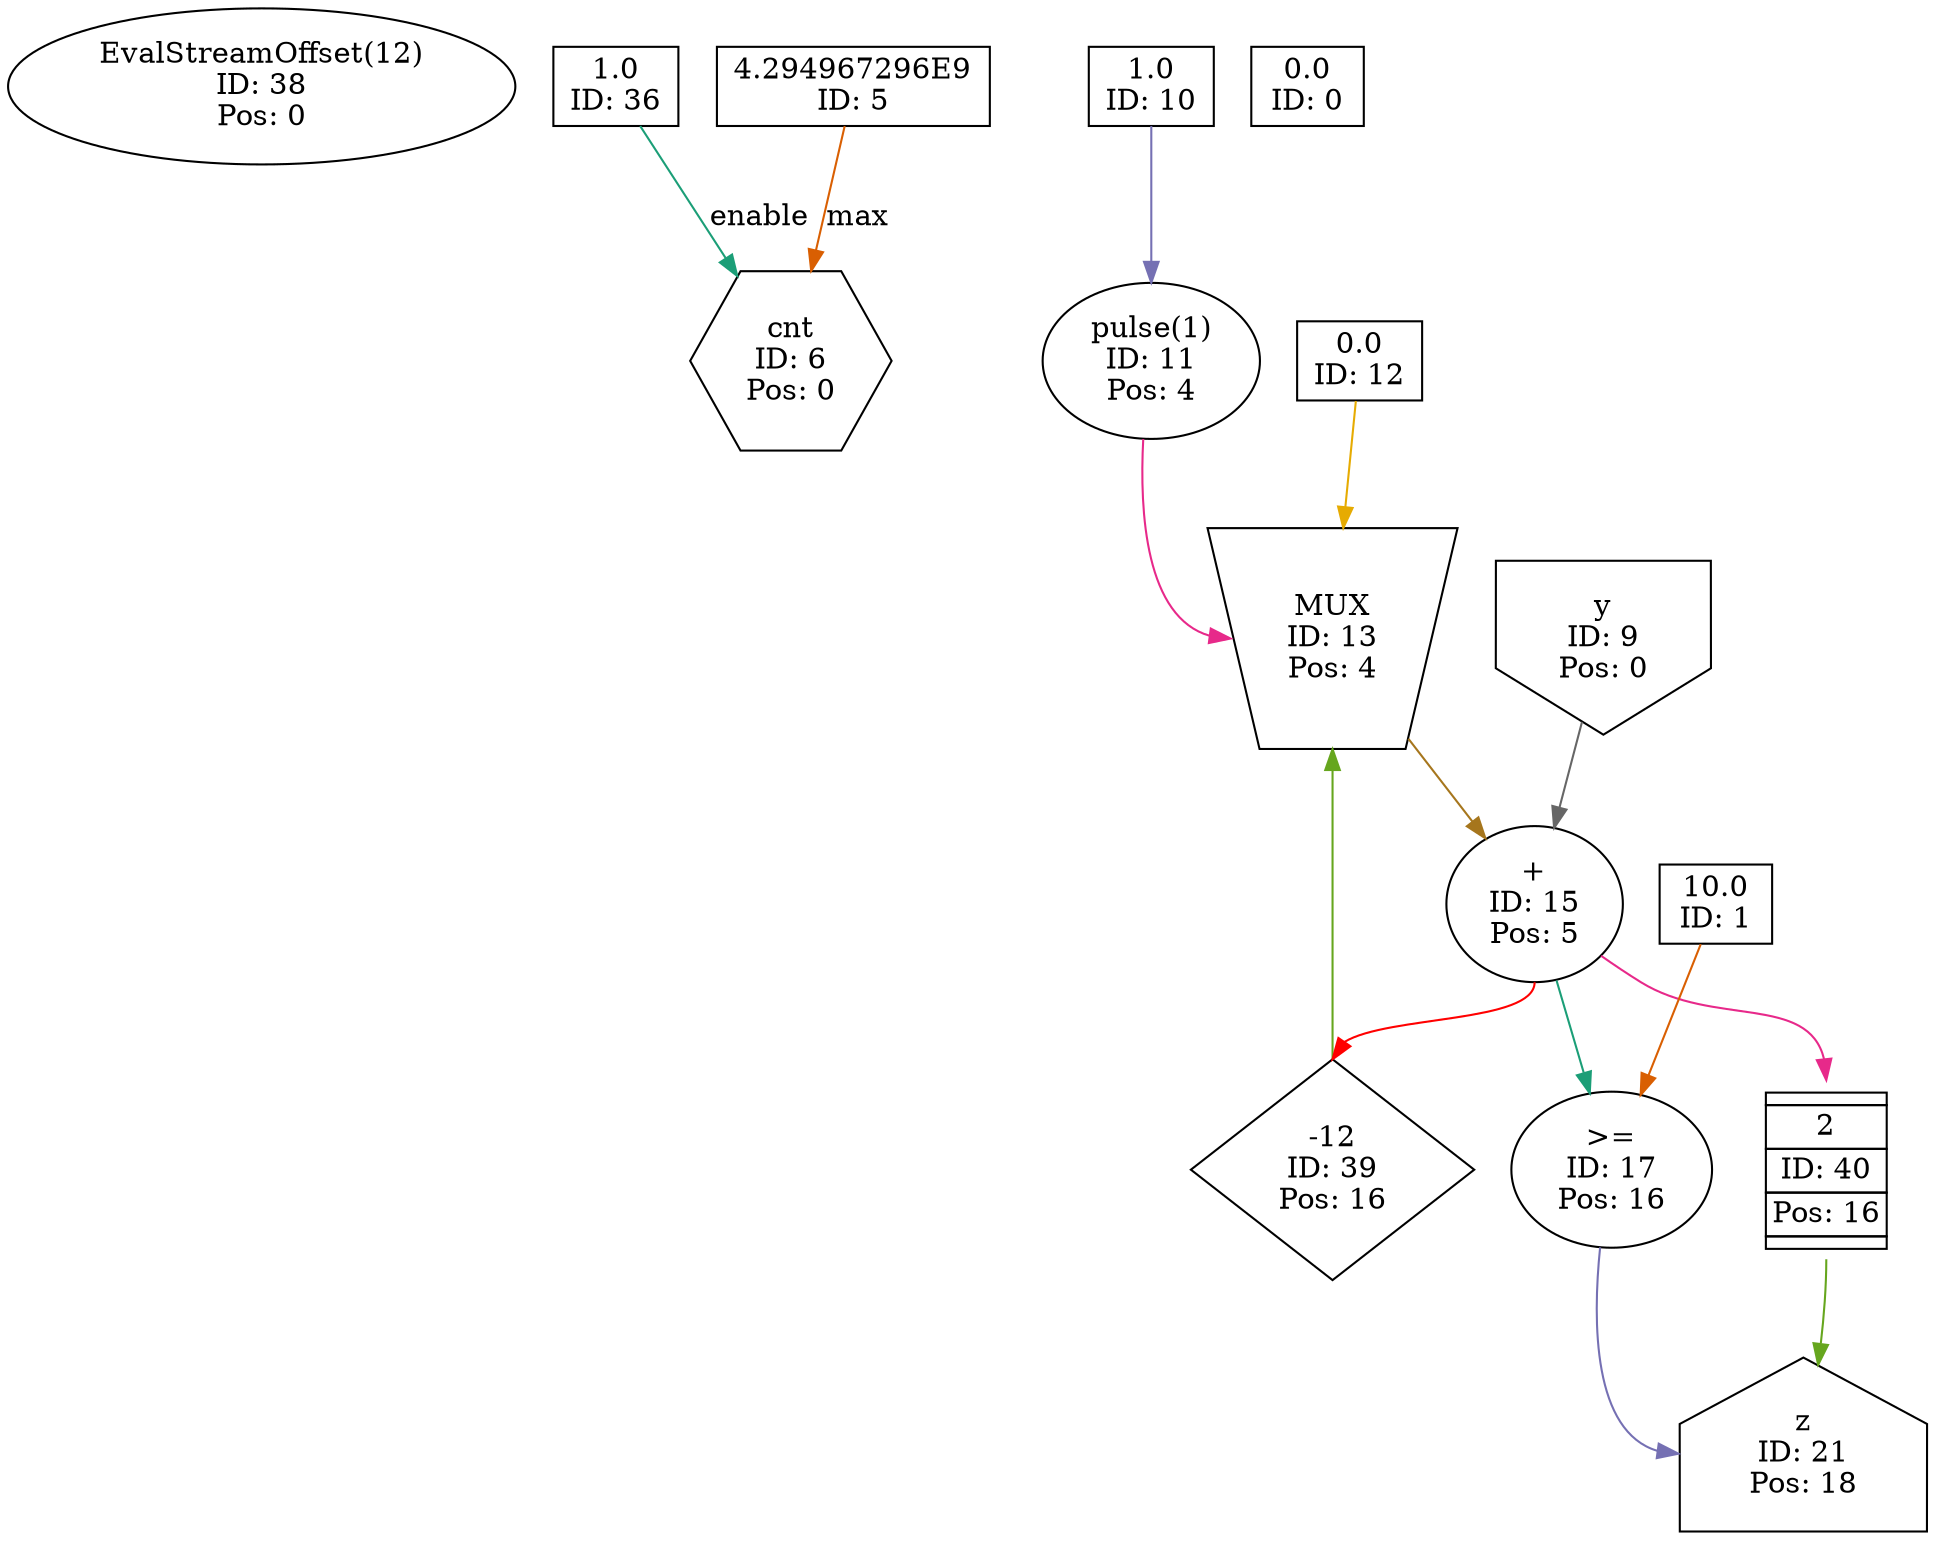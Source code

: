 digraph secondKernel_tapnfold_2{
	NodeEvalStreamOffset38 [label="EvalStreamOffset(12)\nID: 38\nPos: 0"];
	NodeConstantRawBits36 [shape=box, label="1.0\nID: 36"];
	NodeConstantRawBits5 [shape=box, label="4.294967296E9\nID: 5"];
	NodeCounter6 [shape=hexagon, label="cnt\nID: 6\nPos: 0"];
	NodeConstantRawBits10 [shape=box, label="1.0\nID: 10"];
	NodePulse11 [label="pulse(1)\nID: 11\nPos: 4"];
	NodeStreamOffset39 [shape=diamond, label="-12\nID: 39\nPos: 16"];
	NodeConstantRawBits12 [shape=box, label="0.0\nID: 12"];
	NodeMux13 [shape=invtrapezium, height=0.5, label="MUX\nID: 13\nPos: 4"];
	NodeInput9 [shape=invhouse, label="y\nID: 9\nPos: 0"];
	NodeAdd15 [label="+\nID: 15\nPos: 5"];
	NodeConstantRawBits1 [shape=box, label="10.0\nID: 1"];
	NodeGte17 [label=">=\nID: 17\nPos: 16"];
	NodeFIFO40 [shape=plaintext, label=<<TABLE BORDER="0" CELLSPACING="0" CELLBORDER="1"> <TR><TD></TD></TR><TR><TD>2</TD></TR><TR><TD>ID: 40</TD></TR> <TR><TD>Pos: 16</TD></TR> <TR><TD></TD></TR> </TABLE>>];
	NodeOutput21 [shape=house, label="z\nID: 21\nPos: 18"];
	NodeConstantRawBits0 [shape=box, label="0.0\nID: 0"];
	NodeConstantRawBits36 -> NodeCounter6[label="enable" color="/dark28/1" photon_data="EDGE,SrcNode:36,SrcNodePort:value"];
	NodeConstantRawBits5 -> NodeCounter6[label="max" color="/dark28/2" photon_data="EDGE,SrcNode:5,SrcNodePort:value"];
	NodeConstantRawBits10 -> NodePulse11[color="/dark28/3" photon_data="EDGE,SrcNode:10,SrcNodePort:value"];
	NodeAdd15 -> NodeStreamOffset39[headport="n" tailport="s" color=red photon_data="EDGE,SrcNode:15,SrcNodePort:result"];
	NodePulse11 -> NodeMux13[headport="w" color="/dark28/4" photon_data="EDGE,SrcNode:11,SrcNodePort:output"];
	NodeStreamOffset39 -> NodeMux13[color="/dark28/5" photon_data="EDGE,SrcNode:39,SrcNodePort:output"];
	NodeConstantRawBits12 -> NodeMux13[color="/dark28/6" photon_data="EDGE,SrcNode:12,SrcNodePort:value"];
	NodeMux13 -> NodeAdd15[color="/dark28/7" photon_data="EDGE,SrcNode:13,SrcNodePort:result"];
	NodeInput9 -> NodeAdd15[color="/dark28/8" photon_data="EDGE,SrcNode:9,SrcNodePort:data"];
	NodeAdd15 -> NodeGte17[color="/dark28/1" photon_data="EDGE,SrcNode:15,SrcNodePort:result"];
	NodeConstantRawBits1 -> NodeGte17[color="/dark28/2" photon_data="EDGE,SrcNode:1,SrcNodePort:value"];
	NodeGte17 -> NodeOutput21[headport="w" color="/dark28/3" ];
	NodeAdd15 -> NodeFIFO40[headport="n" color="/dark28/4" photon_data="EDGE,SrcNode:15,SrcNodePort:result"];
	NodeFIFO40 -> NodeOutput21[tailport="s" color="/dark28/5" photon_data="EDGE,SrcNode:40,SrcNodePort:output"];
}
